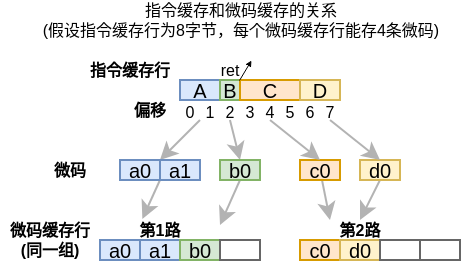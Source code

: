 <mxfile>
    <diagram id="Vp3gCRHIlM6B2Je_Rki0" name="第 1 页">
        <mxGraphModel dx="476" dy="106" grid="1" gridSize="10" guides="1" tooltips="1" connect="1" arrows="1" fold="1" page="1" pageScale="1" pageWidth="827" pageHeight="1169" math="0" shadow="0">
            <root>
                <mxCell id="0"/>
                <mxCell id="1" parent="0"/>
                <mxCell id="51" style="edgeStyle=none;html=1;entryX=0;entryY=0;entryDx=0;entryDy=0;fontSize=8;exitX=1;exitY=1;exitDx=0;exitDy=0;strokeColor=#B3B3B3;fillColor=#bac8d3;" parent="1" source="12" target="23" edge="1">
                    <mxGeometry relative="1" as="geometry">
                        <mxPoint x="111" y="60" as="sourcePoint"/>
                    </mxGeometry>
                </mxCell>
                <mxCell id="2" value="A" style="rounded=0;whiteSpace=wrap;html=1;fontSize=10;fillColor=#dae8fc;strokeColor=#6c8ebf;" parent="1" vertex="1">
                    <mxGeometry x="120" y="40" width="20" height="10" as="geometry"/>
                </mxCell>
                <mxCell id="52" style="edgeStyle=none;html=1;entryX=0.5;entryY=0;entryDx=0;entryDy=0;fontSize=8;exitX=0.5;exitY=1;exitDx=0;exitDy=0;strokeColor=#B3B3B3;" parent="1" source="14" target="33" edge="1">
                    <mxGeometry relative="1" as="geometry">
                        <mxPoint x="141" y="70" as="sourcePoint"/>
                    </mxGeometry>
                </mxCell>
                <mxCell id="3" value="B" style="rounded=0;whiteSpace=wrap;html=1;fontSize=10;fillColor=#d5e8d4;strokeColor=#82b366;" parent="1" vertex="1">
                    <mxGeometry x="140" y="40" width="10" height="10" as="geometry"/>
                </mxCell>
                <mxCell id="4" value="C" style="rounded=0;whiteSpace=wrap;html=1;fontSize=10;fillColor=#ffe6cc;strokeColor=#d79b00;" parent="1" vertex="1">
                    <mxGeometry x="150" y="40" width="30" height="10" as="geometry"/>
                </mxCell>
                <mxCell id="5" value="D" style="rounded=0;whiteSpace=wrap;html=1;fontSize=10;fillColor=#fff2cc;strokeColor=#d6b656;" parent="1" vertex="1">
                    <mxGeometry x="180" y="40" width="20" height="10" as="geometry"/>
                </mxCell>
                <mxCell id="11" value="" style="group" parent="1" vertex="1" connectable="0">
                    <mxGeometry x="120" y="50" width="80" height="10" as="geometry"/>
                </mxCell>
                <mxCell id="12" value="&lt;span style=&quot;font-size: 8px;&quot;&gt;0&lt;/span&gt;" style="text;html=1;strokeColor=none;fillColor=none;align=center;verticalAlign=middle;whiteSpace=wrap;rounded=0;spacingLeft=0;spacing=2;spacingRight=0;spacingBottom=1;" parent="11" vertex="1">
                    <mxGeometry width="10" height="10" as="geometry"/>
                </mxCell>
                <mxCell id="13" value="&lt;span style=&quot;font-size: 8px;&quot;&gt;1&lt;/span&gt;" style="text;html=1;strokeColor=none;fillColor=none;align=center;verticalAlign=middle;whiteSpace=wrap;rounded=0;spacingLeft=0;spacing=2;spacingRight=0;spacingBottom=1;" parent="11" vertex="1">
                    <mxGeometry x="10" width="10" height="10" as="geometry"/>
                </mxCell>
                <mxCell id="14" value="&lt;span style=&quot;font-size: 8px;&quot;&gt;2&lt;/span&gt;" style="text;html=1;strokeColor=none;fillColor=none;align=center;verticalAlign=middle;whiteSpace=wrap;rounded=0;spacingLeft=0;spacing=2;spacingRight=0;spacingBottom=1;" parent="11" vertex="1">
                    <mxGeometry x="20" width="10" height="10" as="geometry"/>
                </mxCell>
                <mxCell id="15" value="&lt;span style=&quot;font-size: 8px;&quot;&gt;3&lt;/span&gt;" style="text;html=1;strokeColor=none;fillColor=none;align=center;verticalAlign=middle;whiteSpace=wrap;rounded=0;spacingLeft=0;spacing=2;spacingRight=0;spacingBottom=1;" parent="11" vertex="1">
                    <mxGeometry x="30" width="10" height="10" as="geometry"/>
                </mxCell>
                <mxCell id="16" value="&lt;span style=&quot;font-size: 8px;&quot;&gt;4&lt;/span&gt;" style="text;html=1;strokeColor=none;fillColor=none;align=center;verticalAlign=middle;whiteSpace=wrap;rounded=0;spacingLeft=0;spacing=2;spacingRight=0;spacingBottom=1;" parent="11" vertex="1">
                    <mxGeometry x="40" width="10" height="10" as="geometry"/>
                </mxCell>
                <mxCell id="17" value="&lt;span style=&quot;font-size: 8px;&quot;&gt;5&lt;/span&gt;" style="text;html=1;strokeColor=none;fillColor=none;align=center;verticalAlign=middle;whiteSpace=wrap;rounded=0;spacingLeft=0;spacing=2;spacingRight=0;spacingBottom=1;" parent="11" vertex="1">
                    <mxGeometry x="50" width="10" height="10" as="geometry"/>
                </mxCell>
                <mxCell id="18" value="&lt;span style=&quot;font-size: 8px;&quot;&gt;6&lt;/span&gt;" style="text;html=1;strokeColor=none;fillColor=none;align=center;verticalAlign=middle;whiteSpace=wrap;rounded=0;spacingLeft=0;spacing=2;spacingRight=0;spacingBottom=1;" parent="11" vertex="1">
                    <mxGeometry x="60" width="10" height="10" as="geometry"/>
                </mxCell>
                <mxCell id="19" value="&lt;span style=&quot;font-size: 8px;&quot;&gt;7&lt;/span&gt;" style="text;html=1;strokeColor=none;fillColor=none;align=center;verticalAlign=middle;whiteSpace=wrap;rounded=0;spacingLeft=0;spacing=2;spacingRight=0;spacingBottom=1;" parent="11" vertex="1">
                    <mxGeometry x="70" width="10" height="10" as="geometry"/>
                </mxCell>
                <mxCell id="20" value="&lt;b&gt;偏移&lt;/b&gt;" style="text;html=1;strokeColor=none;fillColor=none;align=center;verticalAlign=middle;whiteSpace=wrap;rounded=0;fontSize=8;" parent="1" vertex="1">
                    <mxGeometry x="90" y="50" width="30" height="10" as="geometry"/>
                </mxCell>
                <mxCell id="21" value="&lt;b&gt;指令缓存行&lt;/b&gt;" style="text;html=1;strokeColor=none;fillColor=none;align=center;verticalAlign=middle;whiteSpace=wrap;rounded=0;fontSize=8;" parent="1" vertex="1">
                    <mxGeometry x="70" y="30" width="50" height="10" as="geometry"/>
                </mxCell>
                <mxCell id="55" style="edgeStyle=none;html=1;exitX=0;exitY=1;exitDx=0;exitDy=0;fontSize=8;strokeColor=#B3B3B3;entryX=0.353;entryY=-0.056;entryDx=0;entryDy=0;entryPerimeter=0;" parent="1" source="23" target="76" edge="1">
                    <mxGeometry relative="1" as="geometry">
                        <mxPoint x="81" y="110" as="targetPoint"/>
                    </mxGeometry>
                </mxCell>
                <mxCell id="22" value="a0" style="rounded=0;whiteSpace=wrap;html=1;fontSize=10;fillColor=#dae8fc;strokeColor=#6c8ebf;" parent="1" vertex="1">
                    <mxGeometry x="90" y="80" width="20" height="10" as="geometry"/>
                </mxCell>
                <mxCell id="23" value="a1" style="rounded=0;whiteSpace=wrap;html=1;fontSize=10;fillColor=#dae8fc;strokeColor=#6c8ebf;" parent="1" vertex="1">
                    <mxGeometry x="110" y="80" width="20" height="10" as="geometry"/>
                </mxCell>
                <mxCell id="24" value="&lt;font style=&quot;font-size: 10px;&quot;&gt;a0&lt;/font&gt;" style="rounded=0;whiteSpace=wrap;html=1;fontSize=8;fillColor=#dae8fc;strokeColor=#6c8ebf;" parent="1" vertex="1">
                    <mxGeometry x="80" y="120" width="20" height="10" as="geometry"/>
                </mxCell>
                <mxCell id="25" value="&lt;span style=&quot;font-size: 10px;&quot;&gt;a1&lt;/span&gt;" style="rounded=0;whiteSpace=wrap;html=1;fontSize=8;fillColor=#dae8fc;strokeColor=#6c8ebf;" parent="1" vertex="1">
                    <mxGeometry x="100" y="120" width="20" height="10" as="geometry"/>
                </mxCell>
                <mxCell id="26" value="b0" style="rounded=0;whiteSpace=wrap;html=1;fontSize=10;fillColor=#d5e8d4;strokeColor=#82b366;" parent="1" vertex="1">
                    <mxGeometry x="120" y="120" width="20" height="10" as="geometry"/>
                </mxCell>
                <mxCell id="27" value="&lt;font style=&quot;font-size: 10px;&quot;&gt;c0&lt;/font&gt;" style="rounded=0;whiteSpace=wrap;html=1;fontSize=10;fillColor=#ffe6cc;strokeColor=#d79b00;" parent="1" vertex="1">
                    <mxGeometry x="180" y="120" width="20" height="10" as="geometry"/>
                </mxCell>
                <mxCell id="28" value="d0" style="rounded=0;whiteSpace=wrap;html=1;fontSize=10;fillColor=#fff2cc;strokeColor=#d6b656;" parent="1" vertex="1">
                    <mxGeometry x="200" y="120" width="20" height="10" as="geometry"/>
                </mxCell>
                <mxCell id="56" style="edgeStyle=none;html=1;fontSize=8;strokeColor=#B3B3B3;exitX=0.5;exitY=1;exitDx=0;exitDy=0;entryX=1;entryY=0.25;entryDx=0;entryDy=0;" parent="1" source="33" target="76" edge="1">
                    <mxGeometry relative="1" as="geometry">
                        <mxPoint x="121" y="110" as="targetPoint"/>
                    </mxGeometry>
                </mxCell>
                <mxCell id="33" value="b0" style="rounded=0;whiteSpace=wrap;html=1;fontSize=10;fillColor=#d5e8d4;strokeColor=#82b366;" parent="1" vertex="1">
                    <mxGeometry x="140" y="80" width="20" height="10" as="geometry"/>
                </mxCell>
                <mxCell id="57" style="edgeStyle=none;html=1;fontSize=8;strokeColor=#B3B3B3;entryX=0.25;entryY=0;entryDx=0;entryDy=0;" parent="1" source="34" target="78" edge="1">
                    <mxGeometry relative="1" as="geometry">
                        <mxPoint x="191" y="110" as="targetPoint"/>
                    </mxGeometry>
                </mxCell>
                <mxCell id="34" value="&lt;font style=&quot;font-size: 10px;&quot;&gt;c0&lt;/font&gt;" style="rounded=0;whiteSpace=wrap;html=1;fontSize=10;fillColor=#ffe6cc;strokeColor=#d79b00;" parent="1" vertex="1">
                    <mxGeometry x="180" y="80" width="20" height="10" as="geometry"/>
                </mxCell>
                <mxCell id="58" style="edgeStyle=none;html=1;exitX=0.5;exitY=1;exitDx=0;exitDy=0;fontSize=8;strokeColor=#B3B3B3;entryX=0.5;entryY=0;entryDx=0;entryDy=0;" parent="1" source="35" target="78" edge="1">
                    <mxGeometry relative="1" as="geometry">
                        <mxPoint x="211" y="110" as="targetPoint"/>
                    </mxGeometry>
                </mxCell>
                <mxCell id="35" value="d0" style="rounded=0;whiteSpace=wrap;html=1;fontSize=10;fillColor=#fff2cc;strokeColor=#d6b656;" parent="1" vertex="1">
                    <mxGeometry x="210" y="80" width="20" height="10" as="geometry"/>
                </mxCell>
                <mxCell id="45" value="&lt;b&gt;微码&lt;/b&gt;" style="text;html=1;strokeColor=none;fillColor=none;align=center;verticalAlign=middle;whiteSpace=wrap;rounded=0;fontSize=8;" parent="1" vertex="1">
                    <mxGeometry x="50" y="80" width="30" height="10" as="geometry"/>
                </mxCell>
                <mxCell id="46" value="&lt;b&gt;微码缓存行&lt;br&gt;(同一组)&lt;br&gt;&lt;/b&gt;" style="text;html=1;strokeColor=none;fillColor=none;align=center;verticalAlign=middle;whiteSpace=wrap;rounded=0;fontSize=8;" parent="1" vertex="1">
                    <mxGeometry x="30" y="110" width="50" height="20" as="geometry"/>
                </mxCell>
                <mxCell id="53" style="edgeStyle=none;html=1;exitX=0.5;exitY=1;exitDx=0;exitDy=0;entryX=0.5;entryY=0;entryDx=0;entryDy=0;fontSize=8;strokeColor=#B3B3B3;" parent="1" source="16" target="34" edge="1">
                    <mxGeometry relative="1" as="geometry"/>
                </mxCell>
                <mxCell id="54" style="edgeStyle=none;html=1;exitX=0.5;exitY=1;exitDx=0;exitDy=0;entryX=0.5;entryY=0;entryDx=0;entryDy=0;fontSize=8;strokeColor=#B3B3B3;" parent="1" source="19" target="35" edge="1">
                    <mxGeometry relative="1" as="geometry"/>
                </mxCell>
                <mxCell id="69" value="" style="rounded=0;whiteSpace=wrap;html=1;fontSize=10;strokeColor=#666666;" parent="1" vertex="1">
                    <mxGeometry x="140" y="120" width="20" height="10" as="geometry"/>
                </mxCell>
                <mxCell id="70" value="" style="rounded=0;whiteSpace=wrap;html=1;fontSize=10;strokeColor=#666666;" parent="1" vertex="1">
                    <mxGeometry x="220" y="120" width="20" height="10" as="geometry"/>
                </mxCell>
                <mxCell id="71" value="" style="rounded=0;whiteSpace=wrap;html=1;fontSize=10;strokeColor=#666666;" parent="1" vertex="1">
                    <mxGeometry x="240" y="120" width="20" height="10" as="geometry"/>
                </mxCell>
                <mxCell id="74" style="edgeStyle=none;html=1;exitX=0.75;exitY=1;exitDx=0;exitDy=0;strokeColor=#000000;strokeWidth=0.5;fontSize=8;endSize=2;" parent="1" source="75" edge="1">
                    <mxGeometry relative="1" as="geometry">
                        <mxPoint x="150.5" y="10" as="sourcePoint"/>
                        <mxPoint x="155.5" y="30" as="targetPoint"/>
                    </mxGeometry>
                </mxCell>
                <mxCell id="75" value="ret" style="text;html=1;strokeColor=none;fillColor=none;align=center;verticalAlign=middle;whiteSpace=wrap;rounded=0;dashed=1;fontSize=8;" parent="1" vertex="1">
                    <mxGeometry x="134.5" y="30" width="20" height="10" as="geometry"/>
                </mxCell>
                <mxCell id="76" value="&lt;b&gt;第1路&lt;br&gt;&lt;/b&gt;" style="text;html=1;strokeColor=none;fillColor=none;align=center;verticalAlign=middle;whiteSpace=wrap;rounded=0;fontSize=8;" parent="1" vertex="1">
                    <mxGeometry x="80" y="110" width="60" height="10" as="geometry"/>
                </mxCell>
                <mxCell id="78" value="&lt;b&gt;第2路&lt;br&gt;&lt;/b&gt;" style="text;html=1;strokeColor=none;fillColor=none;align=center;verticalAlign=middle;whiteSpace=wrap;rounded=0;fontSize=8;" parent="1" vertex="1">
                    <mxGeometry x="180" y="110" width="60" height="10" as="geometry"/>
                </mxCell>
                <mxCell id="81" value="指令缓存和微码缓存的关系&lt;br&gt;(假设指令缓存行为8字节，每个微码缓存行能存4条微码)" style="text;html=1;strokeColor=none;fillColor=none;align=center;verticalAlign=middle;whiteSpace=wrap;rounded=0;dashed=1;fontSize=8;" parent="1" vertex="1">
                    <mxGeometry x="42.5" width="215" height="20" as="geometry"/>
                </mxCell>
            </root>
        </mxGraphModel>
    </diagram>
</mxfile>